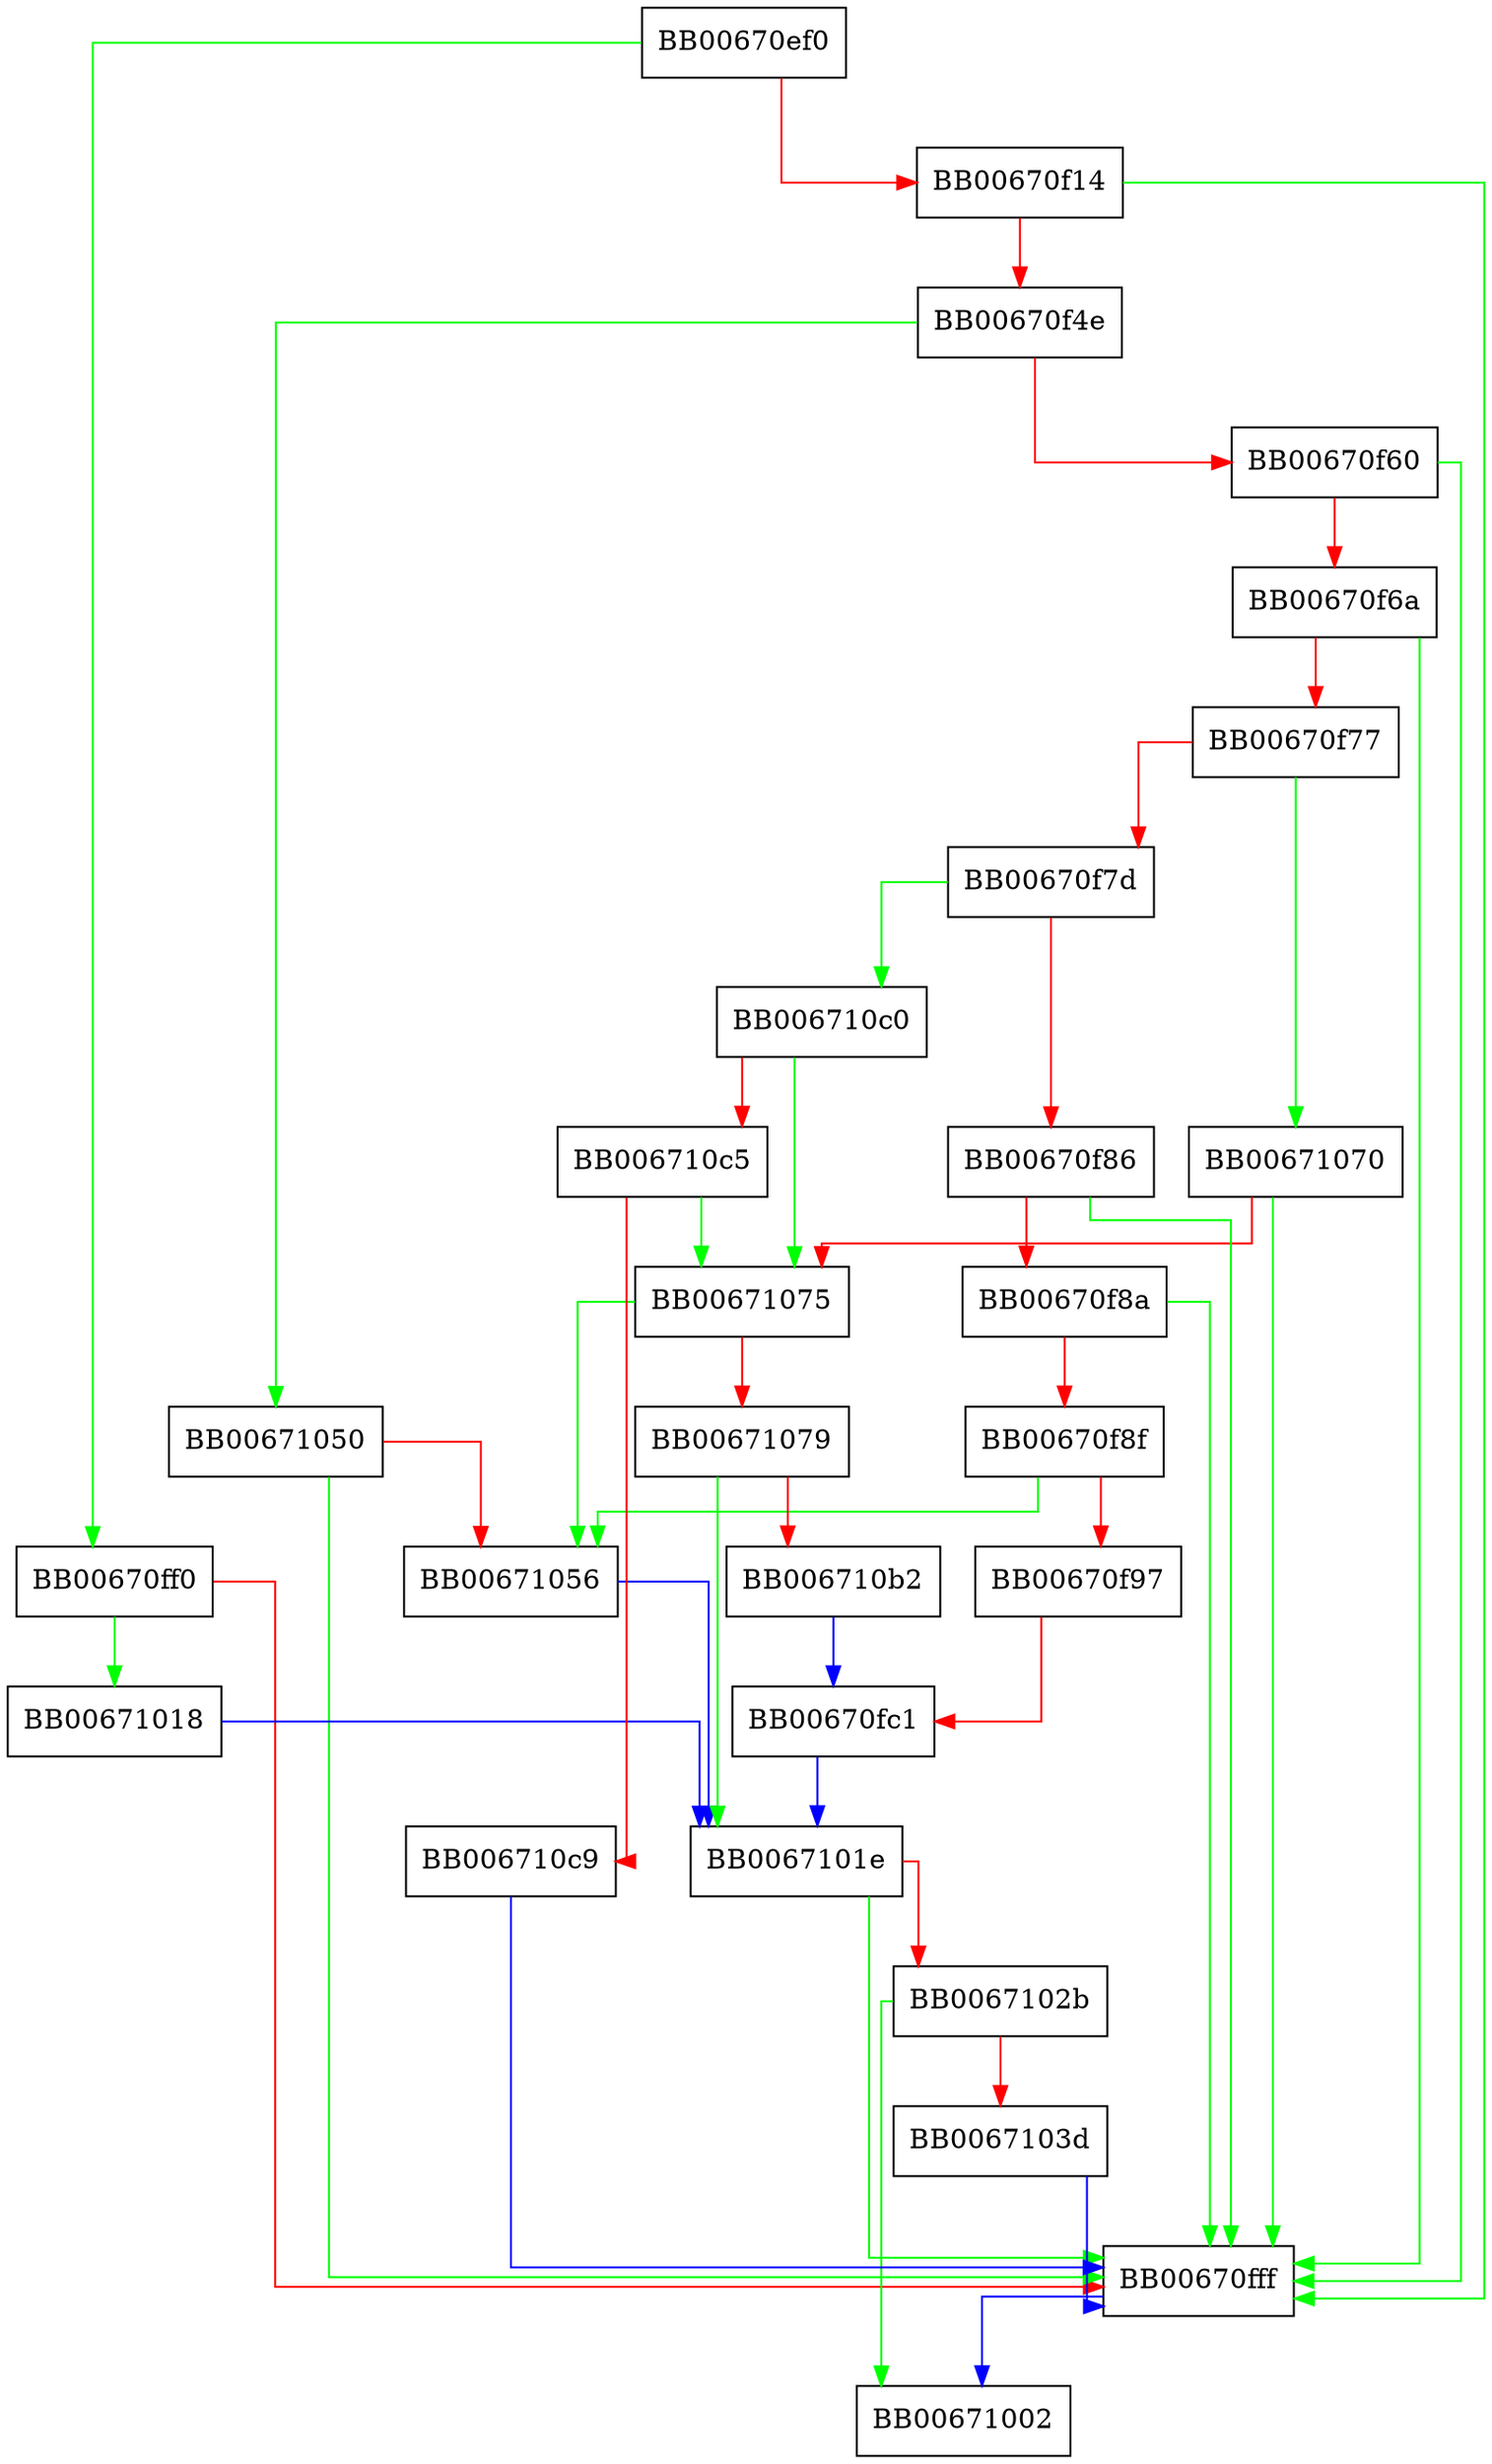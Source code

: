 digraph a2i_IPADDRESS {
  node [shape="box"];
  graph [splines=ortho];
  BB00670ef0 -> BB00670ff0 [color="green"];
  BB00670ef0 -> BB00670f14 [color="red"];
  BB00670f14 -> BB00670fff [color="green"];
  BB00670f14 -> BB00670f4e [color="red"];
  BB00670f4e -> BB00671050 [color="green"];
  BB00670f4e -> BB00670f60 [color="red"];
  BB00670f60 -> BB00670fff [color="green"];
  BB00670f60 -> BB00670f6a [color="red"];
  BB00670f6a -> BB00670fff [color="green"];
  BB00670f6a -> BB00670f77 [color="red"];
  BB00670f77 -> BB00671070 [color="green"];
  BB00670f77 -> BB00670f7d [color="red"];
  BB00670f7d -> BB006710c0 [color="green"];
  BB00670f7d -> BB00670f86 [color="red"];
  BB00670f86 -> BB00670fff [color="green"];
  BB00670f86 -> BB00670f8a [color="red"];
  BB00670f8a -> BB00670fff [color="green"];
  BB00670f8a -> BB00670f8f [color="red"];
  BB00670f8f -> BB00671056 [color="green"];
  BB00670f8f -> BB00670f97 [color="red"];
  BB00670f97 -> BB00670fc1 [color="red"];
  BB00670fc1 -> BB0067101e [color="blue"];
  BB00670ff0 -> BB00671018 [color="green"];
  BB00670ff0 -> BB00670fff [color="red"];
  BB00670fff -> BB00671002 [color="blue"];
  BB00671018 -> BB0067101e [color="blue"];
  BB0067101e -> BB00670fff [color="green"];
  BB0067101e -> BB0067102b [color="red"];
  BB0067102b -> BB00671002 [color="green"];
  BB0067102b -> BB0067103d [color="red"];
  BB0067103d -> BB00670fff [color="blue"];
  BB00671050 -> BB00670fff [color="green"];
  BB00671050 -> BB00671056 [color="red"];
  BB00671056 -> BB0067101e [color="blue"];
  BB00671070 -> BB00670fff [color="green"];
  BB00671070 -> BB00671075 [color="red"];
  BB00671075 -> BB00671056 [color="green"];
  BB00671075 -> BB00671079 [color="red"];
  BB00671079 -> BB0067101e [color="green"];
  BB00671079 -> BB006710b2 [color="red"];
  BB006710b2 -> BB00670fc1 [color="blue"];
  BB006710c0 -> BB00671075 [color="green"];
  BB006710c0 -> BB006710c5 [color="red"];
  BB006710c5 -> BB00671075 [color="green"];
  BB006710c5 -> BB006710c9 [color="red"];
  BB006710c9 -> BB00670fff [color="blue"];
}
